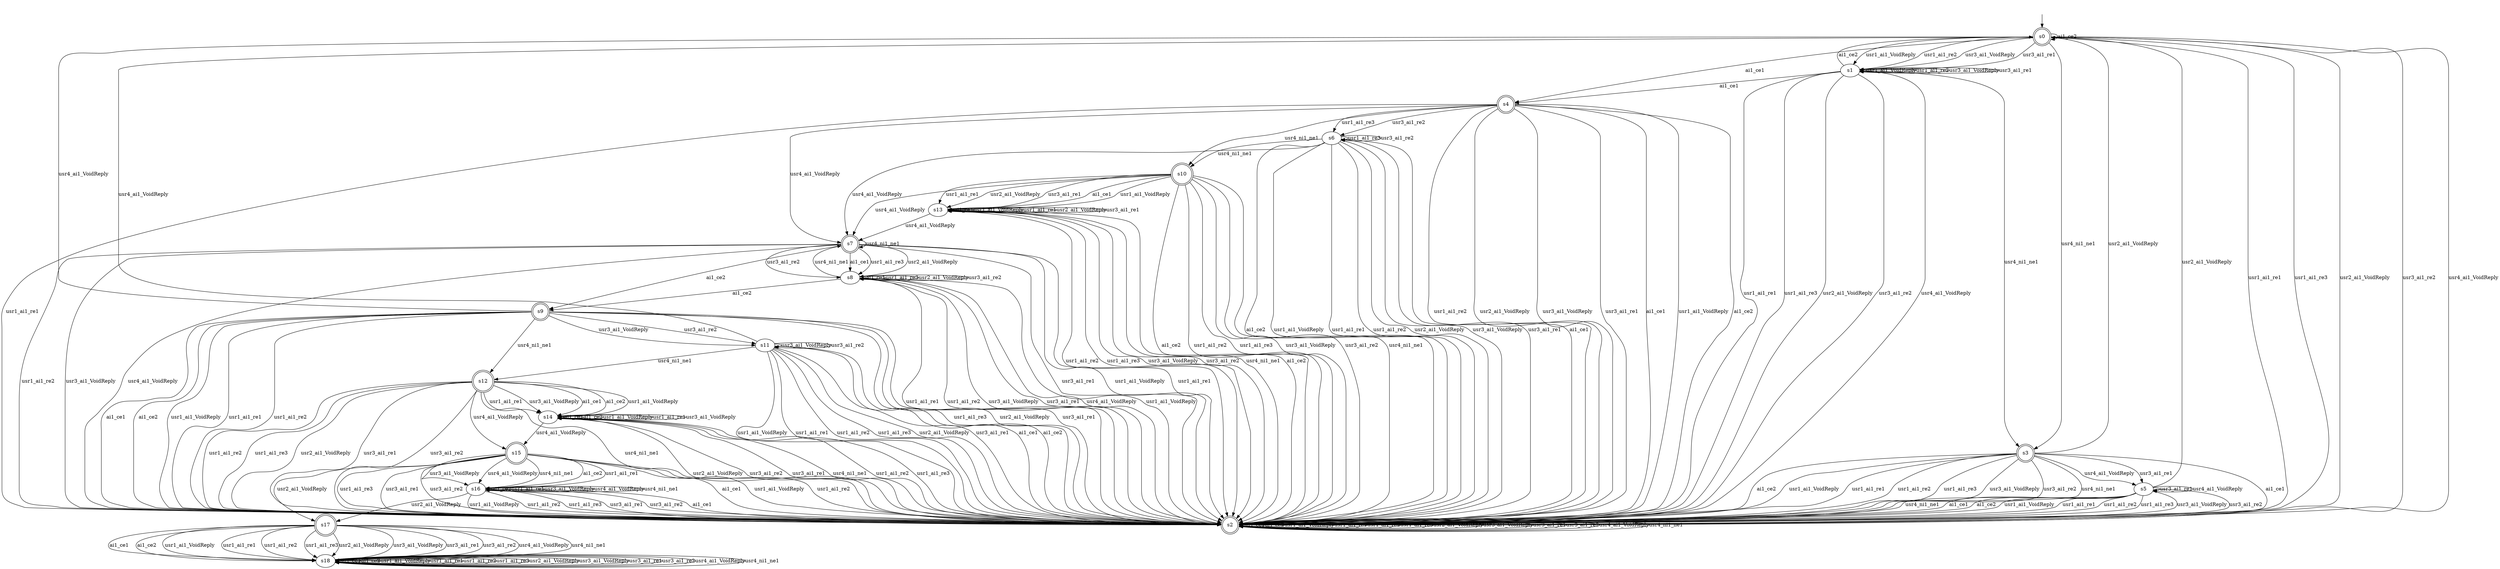 digraph TA {
s0 [label="s0", shape=doublecircle];
s1 [label="s1"];
s2 [label="s2", shape=doublecircle];
s3 [label="s3", shape=doublecircle];
s4 [label="s4", shape=doublecircle];
s5 [label="s5"];
s6 [label="s6"];
s7 [label="s7", shape=doublecircle];
s8 [label="s8"];
s9 [label="s9", shape=doublecircle];
s10 [label="s10", shape=doublecircle];
s11 [label="s11"];
s12 [label="s12", shape=doublecircle];
s13 [label="s13"];
s14 [label="s14"];
s15 [label="s15", shape=doublecircle];
s16 [label="s16"];
s17 [label="s17", shape=doublecircle];
s18 [label="s18"];
s0 -> s4 [label="ai1_ce1"];
s0 -> s0 [label="ai1_ce2"];
s0 -> s1 [label="usr1_ai1_VoidReply"];
s0 -> s2 [label="usr1_ai1_re1"];
s0 -> s1 [label="usr1_ai1_re2"];
s0 -> s2 [label="usr1_ai1_re3"];
s0 -> s2 [label="usr2_ai1_VoidReply"];
s0 -> s1 [label="usr3_ai1_VoidReply"];
s0 -> s1 [label="usr3_ai1_re1"];
s0 -> s2 [label="usr3_ai1_re2"];
s0 -> s2 [label="usr4_ai1_VoidReply"];
s0 -> s3 [label="usr4_ni1_ne1"];
s1 -> s4 [label="ai1_ce1"];
s1 -> s0 [label="ai1_ce2"];
s1 -> s1 [label="usr1_ai1_VoidReply"];
s1 -> s2 [label="usr1_ai1_re1"];
s1 -> s1 [label="usr1_ai1_re2"];
s1 -> s2 [label="usr1_ai1_re3"];
s1 -> s2 [label="usr2_ai1_VoidReply"];
s1 -> s1 [label="usr3_ai1_VoidReply"];
s1 -> s1 [label="usr3_ai1_re1"];
s1 -> s2 [label="usr3_ai1_re2"];
s1 -> s2 [label="usr4_ai1_VoidReply"];
s1 -> s3 [label="usr4_ni1_ne1"];
s2 -> s2 [label="ai1_ce1"];
s2 -> s2 [label="ai1_ce2"];
s2 -> s2 [label="usr1_ai1_VoidReply"];
s2 -> s2 [label="usr1_ai1_re1"];
s2 -> s2 [label="usr1_ai1_re2"];
s2 -> s2 [label="usr1_ai1_re3"];
s2 -> s2 [label="usr2_ai1_VoidReply"];
s2 -> s2 [label="usr3_ai1_VoidReply"];
s2 -> s2 [label="usr3_ai1_re1"];
s2 -> s2 [label="usr3_ai1_re2"];
s2 -> s2 [label="usr4_ai1_VoidReply"];
s2 -> s2 [label="usr4_ni1_ne1"];
s3 -> s2 [label="ai1_ce1"];
s3 -> s2 [label="ai1_ce2"];
s3 -> s2 [label="usr1_ai1_VoidReply"];
s3 -> s2 [label="usr1_ai1_re1"];
s3 -> s2 [label="usr1_ai1_re2"];
s3 -> s2 [label="usr1_ai1_re3"];
s3 -> s0 [label="usr2_ai1_VoidReply"];
s3 -> s2 [label="usr3_ai1_VoidReply"];
s3 -> s5 [label="usr3_ai1_re1"];
s3 -> s2 [label="usr3_ai1_re2"];
s3 -> s5 [label="usr4_ai1_VoidReply"];
s3 -> s2 [label="usr4_ni1_ne1"];
s4 -> s2 [label="ai1_ce1"];
s4 -> s2 [label="ai1_ce2"];
s4 -> s2 [label="usr1_ai1_VoidReply"];
s4 -> s2 [label="usr1_ai1_re1"];
s4 -> s2 [label="usr1_ai1_re2"];
s4 -> s6 [label="usr1_ai1_re3"];
s4 -> s2 [label="usr2_ai1_VoidReply"];
s4 -> s2 [label="usr3_ai1_VoidReply"];
s4 -> s2 [label="usr3_ai1_re1"];
s4 -> s6 [label="usr3_ai1_re2"];
s4 -> s7 [label="usr4_ai1_VoidReply"];
s4 -> s10 [label="usr4_ni1_ne1"];
s5 -> s2 [label="ai1_ce1"];
s5 -> s2 [label="ai1_ce2"];
s5 -> s2 [label="usr1_ai1_VoidReply"];
s5 -> s2 [label="usr1_ai1_re1"];
s5 -> s2 [label="usr1_ai1_re2"];
s5 -> s2 [label="usr1_ai1_re3"];
s5 -> s0 [label="usr2_ai1_VoidReply"];
s5 -> s2 [label="usr3_ai1_VoidReply"];
s5 -> s5 [label="usr3_ai1_re1"];
s5 -> s2 [label="usr3_ai1_re2"];
s5 -> s5 [label="usr4_ai1_VoidReply"];
s5 -> s2 [label="usr4_ni1_ne1"];
s6 -> s2 [label="ai1_ce1"];
s6 -> s2 [label="ai1_ce2"];
s6 -> s2 [label="usr1_ai1_VoidReply"];
s6 -> s2 [label="usr1_ai1_re1"];
s6 -> s2 [label="usr1_ai1_re2"];
s6 -> s6 [label="usr1_ai1_re3"];
s6 -> s2 [label="usr2_ai1_VoidReply"];
s6 -> s2 [label="usr3_ai1_VoidReply"];
s6 -> s2 [label="usr3_ai1_re1"];
s6 -> s6 [label="usr3_ai1_re2"];
s6 -> s7 [label="usr4_ai1_VoidReply"];
s6 -> s10 [label="usr4_ni1_ne1"];
s7 -> s8 [label="ai1_ce1"];
s7 -> s9 [label="ai1_ce2"];
s7 -> s2 [label="usr1_ai1_VoidReply"];
s7 -> s2 [label="usr1_ai1_re1"];
s7 -> s2 [label="usr1_ai1_re2"];
s7 -> s8 [label="usr1_ai1_re3"];
s7 -> s8 [label="usr2_ai1_VoidReply"];
s7 -> s2 [label="usr3_ai1_VoidReply"];
s7 -> s2 [label="usr3_ai1_re1"];
s7 -> s8 [label="usr3_ai1_re2"];
s7 -> s2 [label="usr4_ai1_VoidReply"];
s7 -> s7 [label="usr4_ni1_ne1"];
s8 -> s8 [label="ai1_ce1"];
s8 -> s9 [label="ai1_ce2"];
s8 -> s2 [label="usr1_ai1_VoidReply"];
s8 -> s2 [label="usr1_ai1_re1"];
s8 -> s2 [label="usr1_ai1_re2"];
s8 -> s8 [label="usr1_ai1_re3"];
s8 -> s8 [label="usr2_ai1_VoidReply"];
s8 -> s2 [label="usr3_ai1_VoidReply"];
s8 -> s2 [label="usr3_ai1_re1"];
s8 -> s8 [label="usr3_ai1_re2"];
s8 -> s2 [label="usr4_ai1_VoidReply"];
s8 -> s7 [label="usr4_ni1_ne1"];
s9 -> s2 [label="ai1_ce1"];
s9 -> s2 [label="ai1_ce2"];
s9 -> s2 [label="usr1_ai1_VoidReply"];
s9 -> s2 [label="usr1_ai1_re1"];
s9 -> s2 [label="usr1_ai1_re2"];
s9 -> s2 [label="usr1_ai1_re3"];
s9 -> s2 [label="usr2_ai1_VoidReply"];
s9 -> s11 [label="usr3_ai1_VoidReply"];
s9 -> s2 [label="usr3_ai1_re1"];
s9 -> s11 [label="usr3_ai1_re2"];
s9 -> s0 [label="usr4_ai1_VoidReply"];
s9 -> s12 [label="usr4_ni1_ne1"];
s10 -> s13 [label="ai1_ce1"];
s10 -> s2 [label="ai1_ce2"];
s10 -> s13 [label="usr1_ai1_VoidReply"];
s10 -> s13 [label="usr1_ai1_re1"];
s10 -> s2 [label="usr1_ai1_re2"];
s10 -> s2 [label="usr1_ai1_re3"];
s10 -> s13 [label="usr2_ai1_VoidReply"];
s10 -> s2 [label="usr3_ai1_VoidReply"];
s10 -> s13 [label="usr3_ai1_re1"];
s10 -> s2 [label="usr3_ai1_re2"];
s10 -> s7 [label="usr4_ai1_VoidReply"];
s10 -> s2 [label="usr4_ni1_ne1"];
s11 -> s2 [label="ai1_ce1"];
s11 -> s2 [label="ai1_ce2"];
s11 -> s2 [label="usr1_ai1_VoidReply"];
s11 -> s2 [label="usr1_ai1_re1"];
s11 -> s2 [label="usr1_ai1_re2"];
s11 -> s2 [label="usr1_ai1_re3"];
s11 -> s2 [label="usr2_ai1_VoidReply"];
s11 -> s11 [label="usr3_ai1_VoidReply"];
s11 -> s2 [label="usr3_ai1_re1"];
s11 -> s11 [label="usr3_ai1_re2"];
s11 -> s0 [label="usr4_ai1_VoidReply"];
s11 -> s12 [label="usr4_ni1_ne1"];
s12 -> s14 [label="ai1_ce1"];
s12 -> s14 [label="ai1_ce2"];
s12 -> s14 [label="usr1_ai1_VoidReply"];
s12 -> s14 [label="usr1_ai1_re1"];
s12 -> s2 [label="usr1_ai1_re2"];
s12 -> s2 [label="usr1_ai1_re3"];
s12 -> s2 [label="usr2_ai1_VoidReply"];
s12 -> s14 [label="usr3_ai1_VoidReply"];
s12 -> s2 [label="usr3_ai1_re1"];
s12 -> s2 [label="usr3_ai1_re2"];
s12 -> s15 [label="usr4_ai1_VoidReply"];
s12 -> s2 [label="usr4_ni1_ne1"];
s13 -> s13 [label="ai1_ce1"];
s13 -> s2 [label="ai1_ce2"];
s13 -> s13 [label="usr1_ai1_VoidReply"];
s13 -> s13 [label="usr1_ai1_re1"];
s13 -> s2 [label="usr1_ai1_re2"];
s13 -> s2 [label="usr1_ai1_re3"];
s13 -> s13 [label="usr2_ai1_VoidReply"];
s13 -> s2 [label="usr3_ai1_VoidReply"];
s13 -> s13 [label="usr3_ai1_re1"];
s13 -> s2 [label="usr3_ai1_re2"];
s13 -> s7 [label="usr4_ai1_VoidReply"];
s13 -> s2 [label="usr4_ni1_ne1"];
s14 -> s14 [label="ai1_ce1"];
s14 -> s14 [label="ai1_ce2"];
s14 -> s14 [label="usr1_ai1_VoidReply"];
s14 -> s14 [label="usr1_ai1_re1"];
s14 -> s2 [label="usr1_ai1_re2"];
s14 -> s2 [label="usr1_ai1_re3"];
s14 -> s2 [label="usr2_ai1_VoidReply"];
s14 -> s14 [label="usr3_ai1_VoidReply"];
s14 -> s2 [label="usr3_ai1_re1"];
s14 -> s2 [label="usr3_ai1_re2"];
s14 -> s15 [label="usr4_ai1_VoidReply"];
s14 -> s2 [label="usr4_ni1_ne1"];
s15 -> s2 [label="ai1_ce1"];
s15 -> s16 [label="ai1_ce2"];
s15 -> s2 [label="usr1_ai1_VoidReply"];
s15 -> s16 [label="usr1_ai1_re1"];
s15 -> s2 [label="usr1_ai1_re2"];
s15 -> s2 [label="usr1_ai1_re3"];
s15 -> s17 [label="usr2_ai1_VoidReply"];
s15 -> s16 [label="usr3_ai1_VoidReply"];
s15 -> s2 [label="usr3_ai1_re1"];
s15 -> s2 [label="usr3_ai1_re2"];
s15 -> s16 [label="usr4_ai1_VoidReply"];
s15 -> s16 [label="usr4_ni1_ne1"];
s16 -> s2 [label="ai1_ce1"];
s16 -> s16 [label="ai1_ce2"];
s16 -> s2 [label="usr1_ai1_VoidReply"];
s16 -> s16 [label="usr1_ai1_re1"];
s16 -> s2 [label="usr1_ai1_re2"];
s16 -> s2 [label="usr1_ai1_re3"];
s16 -> s17 [label="usr2_ai1_VoidReply"];
s16 -> s16 [label="usr3_ai1_VoidReply"];
s16 -> s2 [label="usr3_ai1_re1"];
s16 -> s2 [label="usr3_ai1_re2"];
s16 -> s16 [label="usr4_ai1_VoidReply"];
s16 -> s16 [label="usr4_ni1_ne1"];
s17 -> s18 [label="ai1_ce1"];
s17 -> s18 [label="ai1_ce2"];
s17 -> s18 [label="usr1_ai1_VoidReply"];
s17 -> s18 [label="usr1_ai1_re1"];
s17 -> s18 [label="usr1_ai1_re2"];
s17 -> s18 [label="usr1_ai1_re3"];
s17 -> s18 [label="usr2_ai1_VoidReply"];
s17 -> s18 [label="usr3_ai1_VoidReply"];
s17 -> s18 [label="usr3_ai1_re1"];
s17 -> s18 [label="usr3_ai1_re2"];
s17 -> s18 [label="usr4_ai1_VoidReply"];
s17 -> s18 [label="usr4_ni1_ne1"];
s18 -> s18 [label="ai1_ce1"];
s18 -> s18 [label="ai1_ce2"];
s18 -> s18 [label="usr1_ai1_VoidReply"];
s18 -> s18 [label="usr1_ai1_re1"];
s18 -> s18 [label="usr1_ai1_re2"];
s18 -> s18 [label="usr1_ai1_re3"];
s18 -> s18 [label="usr2_ai1_VoidReply"];
s18 -> s18 [label="usr3_ai1_VoidReply"];
s18 -> s18 [label="usr3_ai1_re1"];
s18 -> s18 [label="usr3_ai1_re2"];
s18 -> s18 [label="usr4_ai1_VoidReply"];
s18 -> s18 [label="usr4_ni1_ne1"];
__start0 [shape=none, label=""];
__start0 -> s0 [label=""];
}
